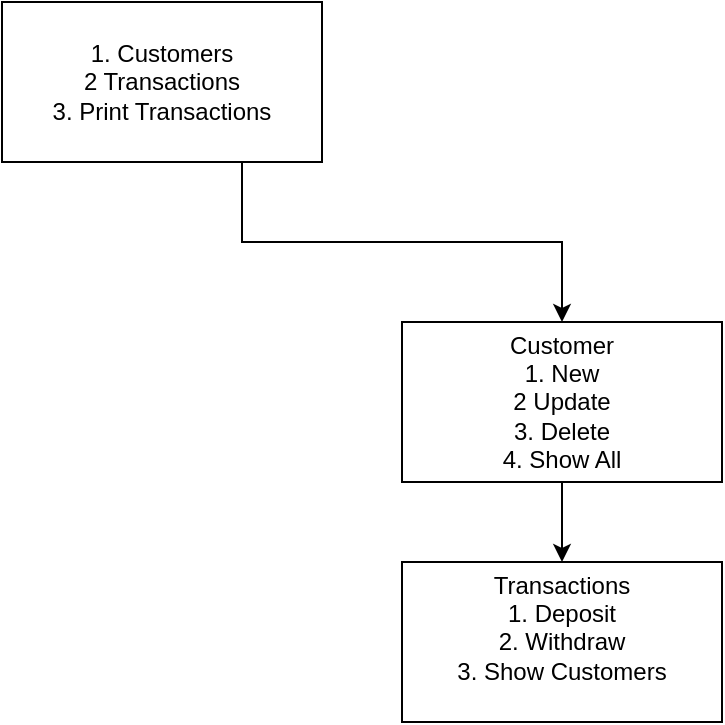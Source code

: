 <mxfile version="10.6.1" type="device"><diagram id="MHy8qj2J4V9YTwwMGk57" name="Page-1"><mxGraphModel dx="1343" dy="709" grid="1" gridSize="10" guides="1" tooltips="1" connect="1" arrows="1" fold="1" page="1" pageScale="1" pageWidth="827" pageHeight="1169" math="0" shadow="0"><root><mxCell id="0"/><mxCell id="1" parent="0"/><mxCell id="GHShl42wlENqL6fyCnhp-3" style="edgeStyle=orthogonalEdgeStyle;rounded=0;orthogonalLoop=1;jettySize=auto;html=1;exitX=0.75;exitY=1;exitDx=0;exitDy=0;" edge="1" parent="1" source="GHShl42wlENqL6fyCnhp-1" target="GHShl42wlENqL6fyCnhp-2"><mxGeometry relative="1" as="geometry"/></mxCell><mxCell id="GHShl42wlENqL6fyCnhp-1" value="1. Customers&lt;br&gt;2 Transactions&lt;br&gt;3. Print Transactions&lt;br&gt;" style="rounded=0;whiteSpace=wrap;html=1;" vertex="1" parent="1"><mxGeometry x="40" y="40" width="160" height="80" as="geometry"/></mxCell><mxCell id="GHShl42wlENqL6fyCnhp-5" style="edgeStyle=orthogonalEdgeStyle;rounded=0;orthogonalLoop=1;jettySize=auto;html=1;exitX=0.5;exitY=1;exitDx=0;exitDy=0;entryX=0.5;entryY=0;entryDx=0;entryDy=0;" edge="1" parent="1" source="GHShl42wlENqL6fyCnhp-2" target="GHShl42wlENqL6fyCnhp-4"><mxGeometry relative="1" as="geometry"/></mxCell><mxCell id="GHShl42wlENqL6fyCnhp-2" value="Customer&lt;br&gt;1. New&lt;br&gt;2 Update&lt;br&gt;3. Delete&lt;br&gt;4. Show All&lt;br&gt;" style="rounded=0;whiteSpace=wrap;html=1;" vertex="1" parent="1"><mxGeometry x="240" y="200" width="160" height="80" as="geometry"/></mxCell><mxCell id="GHShl42wlENqL6fyCnhp-4" value="Transactions&lt;br&gt;1. Deposit&lt;br&gt;2. Withdraw&lt;br&gt;3. Show Customers&lt;br&gt;&lt;br&gt;" style="rounded=0;whiteSpace=wrap;html=1;" vertex="1" parent="1"><mxGeometry x="240" y="320" width="160" height="80" as="geometry"/></mxCell></root></mxGraphModel></diagram></mxfile>
